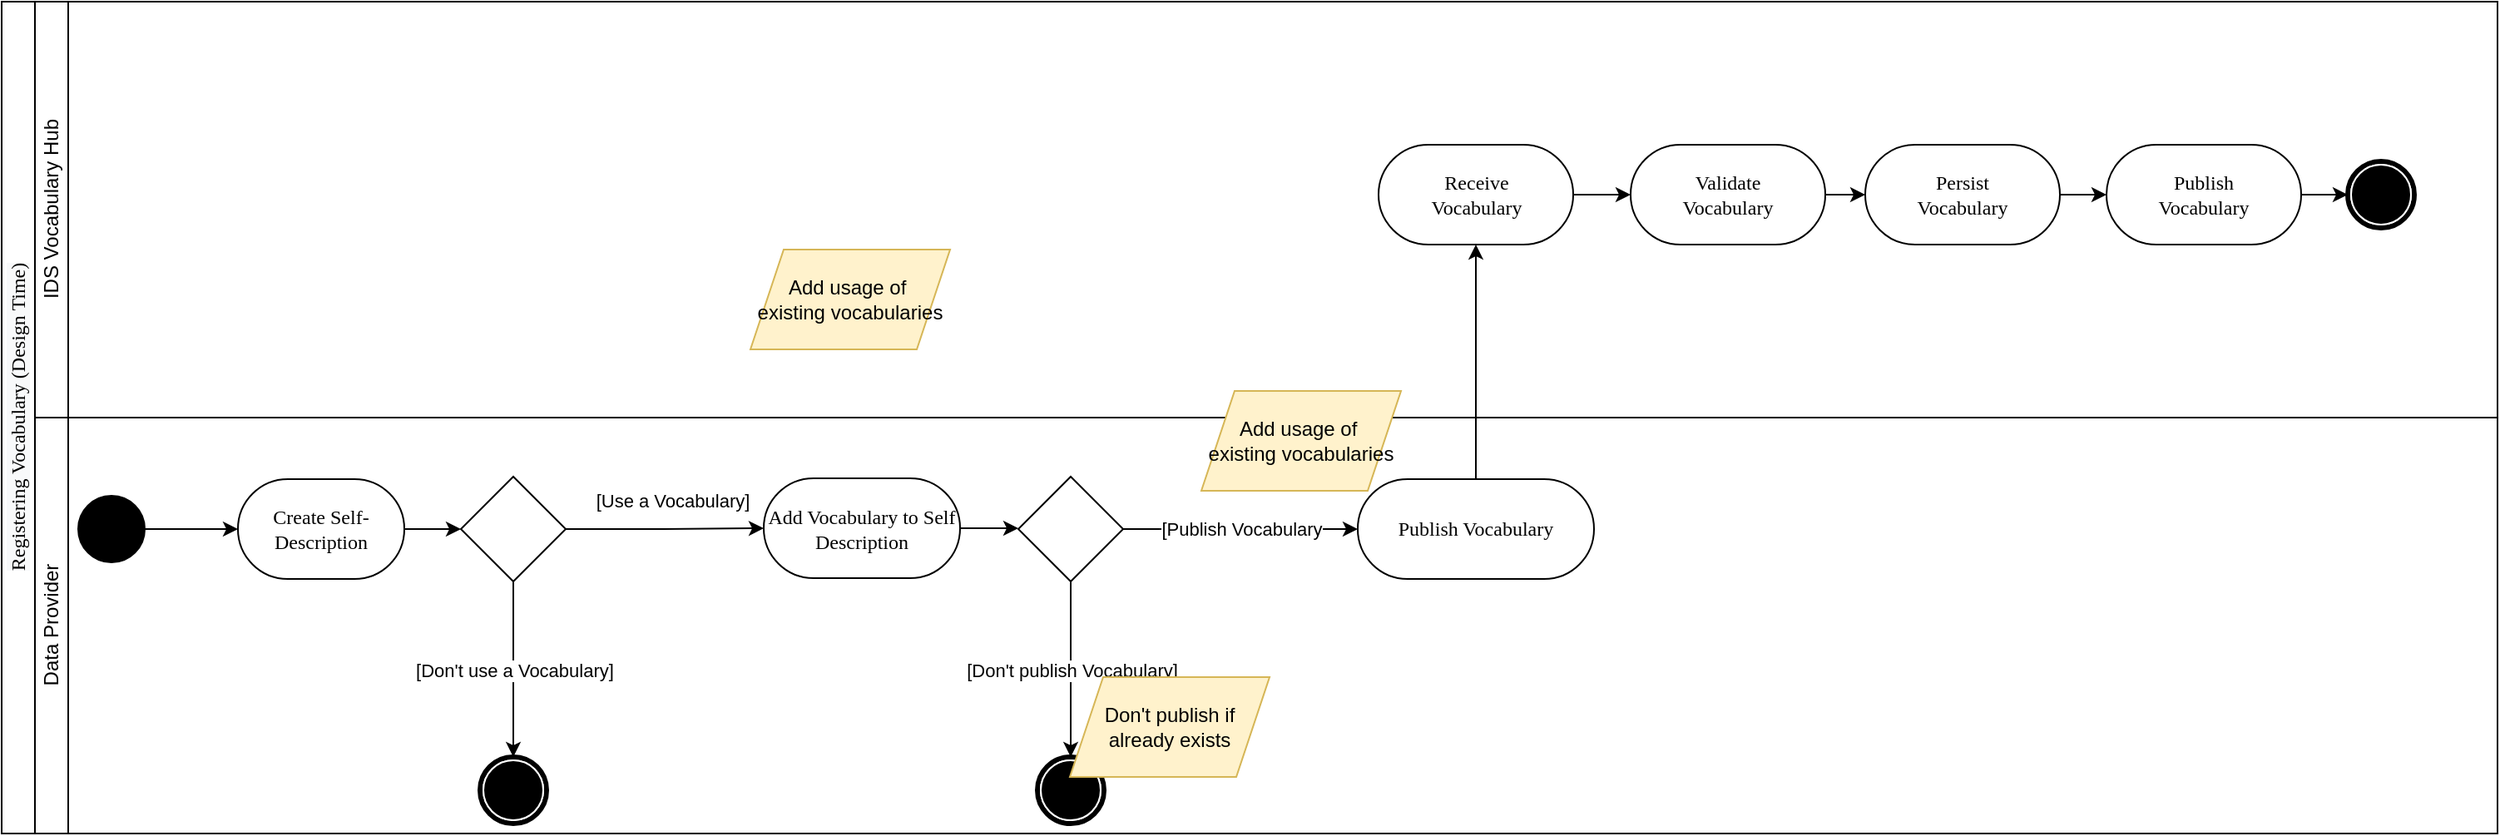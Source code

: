 <mxfile version="20.6.2" type="device"><diagram id="prtHgNgQTEPvFCAcTncT" name="Page-1"><mxGraphModel dx="1463" dy="874" grid="0" gridSize="10" guides="1" tooltips="1" connect="1" arrows="1" fold="1" page="1" pageScale="1" pageWidth="827" pageHeight="1169" math="0" shadow="0"><root><mxCell id="0"/><mxCell id="1" parent="0"/><mxCell id="dNxyNK7c78bLwvsdeMH5-19" value="&lt;span style=&quot;font-family: &amp;quot;verdana&amp;quot; ; background-color: rgb(248 , 249 , 250) ; font-weight: normal&quot;&gt;Registering Vocabulary (Design Time)&lt;br&gt;&lt;/span&gt;" style="swimlane;html=1;childLayout=stackLayout;resizeParent=1;resizeParentMax=0;horizontal=0;startSize=20;horizontalStack=0;flipH=0;direction=east;" parent="1" vertex="1"><mxGeometry x="90" y="30" width="1500" height="500" as="geometry"/></mxCell><mxCell id="dNxyNK7c78bLwvsdeMH5-27" value="" style="edgeStyle=orthogonalEdgeStyle;rounded=0;orthogonalLoop=1;jettySize=auto;html=1;dashed=1;endArrow=none;endFill=0;" parent="dNxyNK7c78bLwvsdeMH5-19" edge="1"><mxGeometry relative="1" as="geometry"><mxPoint x="180" y="90" as="sourcePoint"/><mxPoint x="180.034" y="90" as="targetPoint"/></mxGeometry></mxCell><mxCell id="dNxyNK7c78bLwvsdeMH5-21" value="IDS Vocabulary Hub" style="swimlane;html=1;startSize=20;horizontal=0;fontStyle=0" parent="dNxyNK7c78bLwvsdeMH5-19" vertex="1"><mxGeometry x="20" width="1480" height="250" as="geometry"/></mxCell><mxCell id="wiI2pj7NbJvjHoOLdIeQ-19" style="edgeStyle=none;rounded=0;orthogonalLoop=1;jettySize=auto;html=1;entryX=0;entryY=0.5;entryDx=0;entryDy=0;" parent="dNxyNK7c78bLwvsdeMH5-21" source="wiI2pj7NbJvjHoOLdIeQ-16" target="wiI2pj7NbJvjHoOLdIeQ-18" edge="1"><mxGeometry relative="1" as="geometry"/></mxCell><mxCell id="wiI2pj7NbJvjHoOLdIeQ-16" value="Receive&lt;br&gt;Vocabulary" style="rounded=1;whiteSpace=wrap;html=1;shadow=0;comic=0;labelBackgroundColor=none;strokeWidth=1;fontFamily=Verdana;fontSize=12;align=center;arcSize=50;" parent="dNxyNK7c78bLwvsdeMH5-21" vertex="1"><mxGeometry x="807.5" y="86" width="117" height="60" as="geometry"/></mxCell><mxCell id="wiI2pj7NbJvjHoOLdIeQ-21" value="" style="edgeStyle=none;rounded=0;orthogonalLoop=1;jettySize=auto;html=1;" parent="dNxyNK7c78bLwvsdeMH5-21" source="wiI2pj7NbJvjHoOLdIeQ-18" target="wiI2pj7NbJvjHoOLdIeQ-20" edge="1"><mxGeometry relative="1" as="geometry"/></mxCell><mxCell id="wiI2pj7NbJvjHoOLdIeQ-18" value="Validate&lt;br&gt;Vocabulary" style="rounded=1;whiteSpace=wrap;html=1;shadow=0;comic=0;labelBackgroundColor=none;strokeWidth=1;fontFamily=Verdana;fontSize=12;align=center;arcSize=50;" parent="dNxyNK7c78bLwvsdeMH5-21" vertex="1"><mxGeometry x="959" y="86" width="117" height="60" as="geometry"/></mxCell><mxCell id="wiI2pj7NbJvjHoOLdIeQ-26" value="" style="edgeStyle=none;rounded=0;orthogonalLoop=1;jettySize=auto;html=1;" parent="dNxyNK7c78bLwvsdeMH5-21" source="wiI2pj7NbJvjHoOLdIeQ-20" target="wiI2pj7NbJvjHoOLdIeQ-25" edge="1"><mxGeometry relative="1" as="geometry"/></mxCell><mxCell id="wiI2pj7NbJvjHoOLdIeQ-20" value="Persist&lt;br&gt;Vocabulary" style="rounded=1;whiteSpace=wrap;html=1;shadow=0;comic=0;labelBackgroundColor=none;strokeWidth=1;fontFamily=Verdana;fontSize=12;align=center;arcSize=50;" parent="dNxyNK7c78bLwvsdeMH5-21" vertex="1"><mxGeometry x="1100" y="86" width="117" height="60" as="geometry"/></mxCell><mxCell id="wiI2pj7NbJvjHoOLdIeQ-25" value="Publish &lt;br&gt;Vocabulary" style="rounded=1;whiteSpace=wrap;html=1;shadow=0;comic=0;labelBackgroundColor=none;strokeWidth=1;fontFamily=Verdana;fontSize=12;align=center;arcSize=50;" parent="dNxyNK7c78bLwvsdeMH5-21" vertex="1"><mxGeometry x="1245" y="86" width="117" height="60" as="geometry"/></mxCell><mxCell id="wiI2pj7NbJvjHoOLdIeQ-28" value="" style="edgeStyle=none;rounded=0;orthogonalLoop=1;jettySize=auto;html=1;entryX=0;entryY=0.5;entryDx=0;entryDy=0;" parent="dNxyNK7c78bLwvsdeMH5-21" source="wiI2pj7NbJvjHoOLdIeQ-25" target="wiI2pj7NbJvjHoOLdIeQ-24" edge="1"><mxGeometry relative="1" as="geometry"><mxPoint x="1379" y="116" as="targetPoint"/></mxGeometry></mxCell><mxCell id="wiI2pj7NbJvjHoOLdIeQ-24" value="" style="shape=mxgraph.bpmn.shape;html=1;verticalLabelPosition=bottom;labelBackgroundColor=#ffffff;verticalAlign=top;perimeter=ellipsePerimeter;outline=end;symbol=terminate;rounded=0;shadow=0;comic=0;strokeWidth=1;fontFamily=Verdana;fontSize=12;align=center;" parent="dNxyNK7c78bLwvsdeMH5-21" vertex="1"><mxGeometry x="1390" y="96" width="40" height="40" as="geometry"/></mxCell><mxCell id="9yLlk_U6N13HTQqAo6rP-1" value="Add usage of&amp;nbsp; existing vocabularies" style="shape=parallelogram;perimeter=parallelogramPerimeter;whiteSpace=wrap;html=1;fixedSize=1;fillColor=#fff2cc;strokeColor=#d6b656;" vertex="1" parent="dNxyNK7c78bLwvsdeMH5-21"><mxGeometry x="430" y="149" width="120" height="60" as="geometry"/></mxCell><mxCell id="wiI2pj7NbJvjHoOLdIeQ-17" style="edgeStyle=orthogonalEdgeStyle;rounded=0;orthogonalLoop=1;jettySize=auto;html=1;entryX=0.5;entryY=1;entryDx=0;entryDy=0;exitX=0.5;exitY=0;exitDx=0;exitDy=0;" parent="dNxyNK7c78bLwvsdeMH5-19" source="wiI2pj7NbJvjHoOLdIeQ-14" target="wiI2pj7NbJvjHoOLdIeQ-16" edge="1"><mxGeometry relative="1" as="geometry"><mxPoint x="892" y="280" as="sourcePoint"/></mxGeometry></mxCell><mxCell id="dNxyNK7c78bLwvsdeMH5-22" value="Data Provider" style="swimlane;html=1;startSize=20;horizontal=0;fontStyle=0" parent="dNxyNK7c78bLwvsdeMH5-19" vertex="1"><mxGeometry x="20" y="250" width="1480" height="250" as="geometry"/></mxCell><mxCell id="wiI2pj7NbJvjHoOLdIeQ-4" style="edgeStyle=orthogonalEdgeStyle;rounded=0;orthogonalLoop=1;jettySize=auto;html=1;" parent="dNxyNK7c78bLwvsdeMH5-22" source="wiI2pj7NbJvjHoOLdIeQ-2" target="wiI2pj7NbJvjHoOLdIeQ-3" edge="1"><mxGeometry relative="1" as="geometry"/></mxCell><mxCell id="wiI2pj7NbJvjHoOLdIeQ-2" value="" style="ellipse;whiteSpace=wrap;html=1;rounded=0;shadow=0;comic=0;labelBackgroundColor=none;strokeWidth=1;fillColor=#000000;fontFamily=Verdana;fontSize=12;align=center;" parent="dNxyNK7c78bLwvsdeMH5-22" vertex="1"><mxGeometry x="26" y="47" width="40" height="40" as="geometry"/></mxCell><mxCell id="wiI2pj7NbJvjHoOLdIeQ-9" style="edgeStyle=orthogonalEdgeStyle;rounded=0;orthogonalLoop=1;jettySize=auto;html=1;" parent="dNxyNK7c78bLwvsdeMH5-22" source="wiI2pj7NbJvjHoOLdIeQ-3" target="wiI2pj7NbJvjHoOLdIeQ-8" edge="1"><mxGeometry relative="1" as="geometry"/></mxCell><mxCell id="wiI2pj7NbJvjHoOLdIeQ-3" value="Create Self- Description" style="rounded=1;whiteSpace=wrap;html=1;shadow=0;comic=0;labelBackgroundColor=none;strokeWidth=1;fontFamily=Verdana;fontSize=12;align=center;arcSize=50;" parent="dNxyNK7c78bLwvsdeMH5-22" vertex="1"><mxGeometry x="122" y="37" width="100" height="60" as="geometry"/></mxCell><mxCell id="wiI2pj7NbJvjHoOLdIeQ-11" value="[Use a Vocabulary]" style="edgeStyle=orthogonalEdgeStyle;rounded=0;orthogonalLoop=1;jettySize=auto;html=1;spacingTop=-17;" parent="dNxyNK7c78bLwvsdeMH5-22" source="wiI2pj7NbJvjHoOLdIeQ-8" target="wiI2pj7NbJvjHoOLdIeQ-10" edge="1"><mxGeometry x="0.081" y="8" relative="1" as="geometry"><mxPoint as="offset"/></mxGeometry></mxCell><mxCell id="wiI2pj7NbJvjHoOLdIeQ-13" value="[Don't use a Vocabulary]" style="edgeStyle=orthogonalEdgeStyle;rounded=0;orthogonalLoop=1;jettySize=auto;html=1;" parent="dNxyNK7c78bLwvsdeMH5-22" source="wiI2pj7NbJvjHoOLdIeQ-8" target="wiI2pj7NbJvjHoOLdIeQ-7" edge="1"><mxGeometry relative="1" as="geometry"/></mxCell><mxCell id="wiI2pj7NbJvjHoOLdIeQ-8" value="" style="rhombus;whiteSpace=wrap;html=1;" parent="dNxyNK7c78bLwvsdeMH5-22" vertex="1"><mxGeometry x="256" y="35.5" width="63" height="63" as="geometry"/></mxCell><mxCell id="wiI2pj7NbJvjHoOLdIeQ-15" style="edgeStyle=orthogonalEdgeStyle;rounded=0;orthogonalLoop=1;jettySize=auto;html=1;exitX=1;exitY=0.5;exitDx=0;exitDy=0;entryX=0;entryY=0.5;entryDx=0;entryDy=0;" parent="dNxyNK7c78bLwvsdeMH5-22" source="wiI2pj7NbJvjHoOLdIeQ-10" target="x_UR63XCH1DpkqEnThmt-3" edge="1"><mxGeometry relative="1" as="geometry"/></mxCell><mxCell id="wiI2pj7NbJvjHoOLdIeQ-10" value="Add Vocabulary to Self Description" style="rounded=1;whiteSpace=wrap;html=1;shadow=0;comic=0;labelBackgroundColor=none;strokeWidth=1;fontFamily=Verdana;fontSize=12;align=center;arcSize=50;" parent="dNxyNK7c78bLwvsdeMH5-22" vertex="1"><mxGeometry x="438" y="36.5" width="118" height="60" as="geometry"/></mxCell><mxCell id="wiI2pj7NbJvjHoOLdIeQ-7" value="" style="shape=mxgraph.bpmn.shape;html=1;verticalLabelPosition=bottom;labelBackgroundColor=#ffffff;verticalAlign=top;perimeter=ellipsePerimeter;outline=end;symbol=terminate;rounded=0;shadow=0;comic=0;strokeWidth=1;fontFamily=Verdana;fontSize=12;align=center;" parent="dNxyNK7c78bLwvsdeMH5-22" vertex="1"><mxGeometry x="267.5" y="204" width="40" height="40" as="geometry"/></mxCell><mxCell id="wiI2pj7NbJvjHoOLdIeQ-14" value="Publish Vocabulary" style="rounded=1;whiteSpace=wrap;html=1;shadow=0;comic=0;labelBackgroundColor=none;strokeWidth=1;fontFamily=Verdana;fontSize=12;align=center;arcSize=50;" parent="dNxyNK7c78bLwvsdeMH5-22" vertex="1"><mxGeometry x="795" y="37" width="142" height="60" as="geometry"/></mxCell><mxCell id="x_UR63XCH1DpkqEnThmt-5" value="[Publish Vocabulary" style="edgeStyle=orthogonalEdgeStyle;rounded=0;orthogonalLoop=1;jettySize=auto;html=1;exitX=1;exitY=0.5;exitDx=0;exitDy=0;entryX=0;entryY=0.5;entryDx=0;entryDy=0;" parent="dNxyNK7c78bLwvsdeMH5-22" source="x_UR63XCH1DpkqEnThmt-3" target="wiI2pj7NbJvjHoOLdIeQ-14" edge="1"><mxGeometry relative="1" as="geometry"/></mxCell><mxCell id="x_UR63XCH1DpkqEnThmt-7" value="[Don't publish Vocabulary]" style="edgeStyle=orthogonalEdgeStyle;rounded=0;orthogonalLoop=1;jettySize=auto;html=1;exitX=0.5;exitY=1;exitDx=0;exitDy=0;entryX=0.5;entryY=0;entryDx=0;entryDy=0;" parent="dNxyNK7c78bLwvsdeMH5-22" source="x_UR63XCH1DpkqEnThmt-3" target="x_UR63XCH1DpkqEnThmt-6" edge="1"><mxGeometry relative="1" as="geometry"/></mxCell><mxCell id="x_UR63XCH1DpkqEnThmt-3" value="" style="rhombus;whiteSpace=wrap;html=1;" parent="dNxyNK7c78bLwvsdeMH5-22" vertex="1"><mxGeometry x="591" y="35.5" width="63" height="63" as="geometry"/></mxCell><mxCell id="x_UR63XCH1DpkqEnThmt-6" value="" style="shape=mxgraph.bpmn.shape;html=1;verticalLabelPosition=bottom;labelBackgroundColor=#ffffff;verticalAlign=top;perimeter=ellipsePerimeter;outline=end;symbol=terminate;rounded=0;shadow=0;comic=0;strokeWidth=1;fontFamily=Verdana;fontSize=12;align=center;" parent="dNxyNK7c78bLwvsdeMH5-22" vertex="1"><mxGeometry x="602.5" y="204" width="40" height="40" as="geometry"/></mxCell><mxCell id="9yLlk_U6N13HTQqAo6rP-2" value="Don't publish if already exists" style="shape=parallelogram;perimeter=parallelogramPerimeter;whiteSpace=wrap;html=1;fixedSize=1;fillColor=#fff2cc;strokeColor=#d6b656;" vertex="1" parent="dNxyNK7c78bLwvsdeMH5-22"><mxGeometry x="622" y="156" width="120" height="60" as="geometry"/></mxCell><mxCell id="9yLlk_U6N13HTQqAo6rP-3" value="Add usage of&amp;nbsp; existing vocabularies" style="shape=parallelogram;perimeter=parallelogramPerimeter;whiteSpace=wrap;html=1;fixedSize=1;fillColor=#fff2cc;strokeColor=#d6b656;" vertex="1" parent="dNxyNK7c78bLwvsdeMH5-22"><mxGeometry x="701" y="-16" width="120" height="60" as="geometry"/></mxCell></root></mxGraphModel></diagram></mxfile>